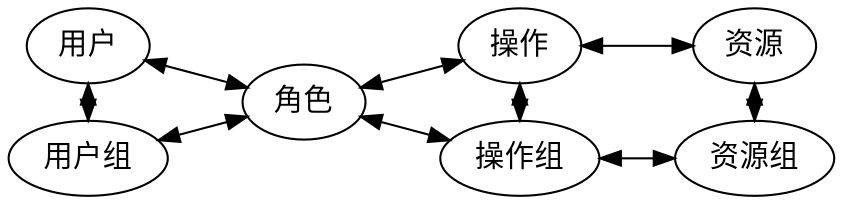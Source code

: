 digraph auth {
    rankdir = LR;
    subgraph cluster_0 {
    object [label = "资源"];
    operation [label = "操作"];
    operation -> object [dir = both];
    label = "权限";
    }
    subgraph cluster_1 {
    object_group [label = "资源组"];
    operation_group [label = "操作组"];
    operation_group -> object_group [dir = both];
    label = "权限组";
    }
    subgraph cluster_2 {
    rankdir = TD;
    user [label = "用户"];
    user_group [label = "用户组"];
    }
    role [label = "角色"];

    user -> role [dir = both];
    user_group -> role [dir = both];
    role -> operation [dir = both];
    role -> operation_group [dir = both];
    operation -> operation_group [dir = both];
    user -> user_group [dir = both];
    object -> object_group [dir = both];
    {rank = min; user; user_group;}
    {rank = same; operation; operation_group;}
    {rank = same; object; object_group;}
}